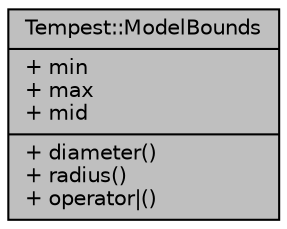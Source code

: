 digraph "Tempest::ModelBounds"
{
  edge [fontname="Helvetica",fontsize="10",labelfontname="Helvetica",labelfontsize="10"];
  node [fontname="Helvetica",fontsize="10",shape=record];
  Node1 [label="{Tempest::ModelBounds\n|+ min\l+ max\l+ mid\l|+ diameter()\l+ radius()\l+ operator\|()\l}",height=0.2,width=0.4,color="black", fillcolor="grey75", style="filled", fontcolor="black"];
}
